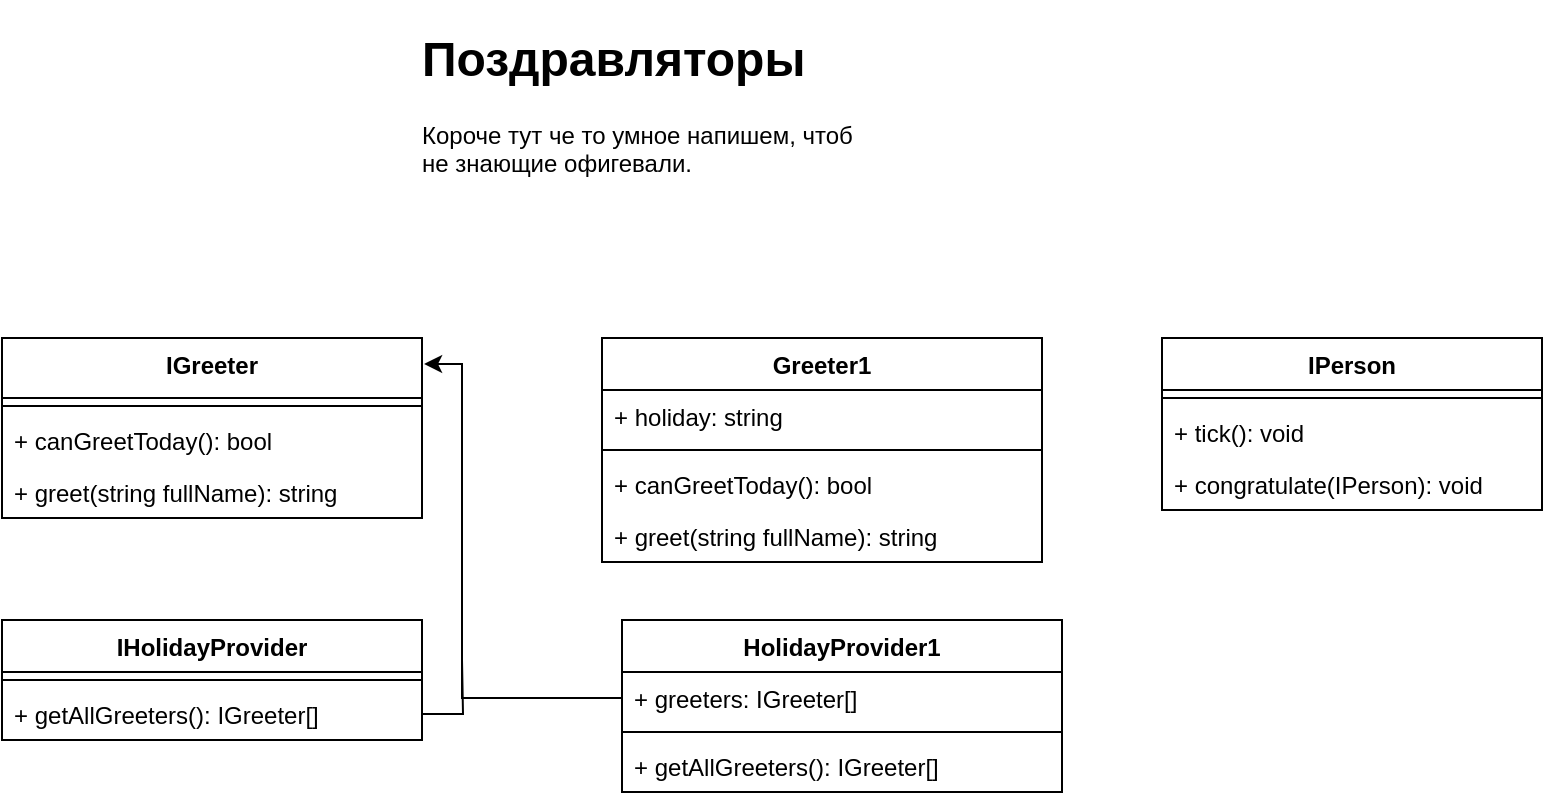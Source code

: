 <mxfile version="13.7.5" type="github">
  <diagram id="zfj7Y4V6_zD99AEIzQsG" name="Page-1">
    <mxGraphModel dx="1102" dy="606" grid="1" gridSize="10" guides="1" tooltips="1" connect="1" arrows="1" fold="1" page="1" pageScale="1" pageWidth="850" pageHeight="1100" math="0" shadow="0">
      <root>
        <mxCell id="0" />
        <mxCell id="1" parent="0" />
        <mxCell id="0NG2o_GnQQEdI1atIlYc-1" value="IGreeter" style="swimlane;fontStyle=1;align=center;verticalAlign=top;childLayout=stackLayout;horizontal=1;startSize=30;horizontalStack=0;resizeParent=1;resizeParentMax=0;resizeLast=0;collapsible=1;marginBottom=0;" parent="1" vertex="1">
          <mxGeometry x="30" y="169" width="210" height="90" as="geometry" />
        </mxCell>
        <mxCell id="0NG2o_GnQQEdI1atIlYc-3" value="" style="line;strokeWidth=1;fillColor=none;align=left;verticalAlign=middle;spacingTop=-1;spacingLeft=3;spacingRight=3;rotatable=0;labelPosition=right;points=[];portConstraint=eastwest;" parent="0NG2o_GnQQEdI1atIlYc-1" vertex="1">
          <mxGeometry y="30" width="210" height="8" as="geometry" />
        </mxCell>
        <mxCell id="0NG2o_GnQQEdI1atIlYc-4" value="+ canGreetToday(): bool" style="text;strokeColor=none;fillColor=none;align=left;verticalAlign=top;spacingLeft=4;spacingRight=4;overflow=hidden;rotatable=0;points=[[0,0.5],[1,0.5]];portConstraint=eastwest;" parent="0NG2o_GnQQEdI1atIlYc-1" vertex="1">
          <mxGeometry y="38" width="210" height="26" as="geometry" />
        </mxCell>
        <mxCell id="ERKOEo-BPeDAUGeBBKhW-2" value="+ greet(string fullName): string" style="text;strokeColor=none;fillColor=none;align=left;verticalAlign=top;spacingLeft=4;spacingRight=4;overflow=hidden;rotatable=0;points=[[0,0.5],[1,0.5]];portConstraint=eastwest;" vertex="1" parent="0NG2o_GnQQEdI1atIlYc-1">
          <mxGeometry y="64" width="210" height="26" as="geometry" />
        </mxCell>
        <mxCell id="0NG2o_GnQQEdI1atIlYc-5" value="HolidayProvider1" style="swimlane;fontStyle=1;align=center;verticalAlign=top;childLayout=stackLayout;horizontal=1;startSize=26;horizontalStack=0;resizeParent=1;resizeParentMax=0;resizeLast=0;collapsible=1;marginBottom=0;" parent="1" vertex="1">
          <mxGeometry x="340" y="310" width="220" height="86" as="geometry" />
        </mxCell>
        <mxCell id="0NG2o_GnQQEdI1atIlYc-6" value="+ greeters: IGreeter[]" style="text;strokeColor=none;fillColor=none;align=left;verticalAlign=top;spacingLeft=4;spacingRight=4;overflow=hidden;rotatable=0;points=[[0,0.5],[1,0.5]];portConstraint=eastwest;" parent="0NG2o_GnQQEdI1atIlYc-5" vertex="1">
          <mxGeometry y="26" width="220" height="26" as="geometry" />
        </mxCell>
        <mxCell id="0NG2o_GnQQEdI1atIlYc-7" value="" style="line;strokeWidth=1;fillColor=none;align=left;verticalAlign=middle;spacingTop=-1;spacingLeft=3;spacingRight=3;rotatable=0;labelPosition=right;points=[];portConstraint=eastwest;" parent="0NG2o_GnQQEdI1atIlYc-5" vertex="1">
          <mxGeometry y="52" width="220" height="8" as="geometry" />
        </mxCell>
        <mxCell id="0NG2o_GnQQEdI1atIlYc-8" value="+ getAllGreeters(): IGreeter[]" style="text;strokeColor=none;fillColor=none;align=left;verticalAlign=top;spacingLeft=4;spacingRight=4;overflow=hidden;rotatable=0;points=[[0,0.5],[1,0.5]];portConstraint=eastwest;" parent="0NG2o_GnQQEdI1atIlYc-5" vertex="1">
          <mxGeometry y="60" width="220" height="26" as="geometry" />
        </mxCell>
        <mxCell id="0NG2o_GnQQEdI1atIlYc-15" value="IHolidayProvider" style="swimlane;fontStyle=1;align=center;verticalAlign=top;childLayout=stackLayout;horizontal=1;startSize=26;horizontalStack=0;resizeParent=1;resizeParentMax=0;resizeLast=0;collapsible=1;marginBottom=0;" parent="1" vertex="1">
          <mxGeometry x="30" y="310" width="210" height="60" as="geometry" />
        </mxCell>
        <mxCell id="0NG2o_GnQQEdI1atIlYc-17" value="" style="line;strokeWidth=1;fillColor=none;align=left;verticalAlign=middle;spacingTop=-1;spacingLeft=3;spacingRight=3;rotatable=0;labelPosition=right;points=[];portConstraint=eastwest;" parent="0NG2o_GnQQEdI1atIlYc-15" vertex="1">
          <mxGeometry y="26" width="210" height="8" as="geometry" />
        </mxCell>
        <mxCell id="0NG2o_GnQQEdI1atIlYc-18" value="+ getAllGreeters(): IGreeter[]" style="text;strokeColor=none;fillColor=none;align=left;verticalAlign=top;spacingLeft=4;spacingRight=4;overflow=hidden;rotatable=0;points=[[0,0.5],[1,0.5]];portConstraint=eastwest;" parent="0NG2o_GnQQEdI1atIlYc-15" vertex="1">
          <mxGeometry y="34" width="210" height="26" as="geometry" />
        </mxCell>
        <mxCell id="ERKOEo-BPeDAUGeBBKhW-11" style="edgeStyle=orthogonalEdgeStyle;rounded=0;orthogonalLoop=1;jettySize=auto;html=1;entryX=1.005;entryY=0.144;entryDx=0;entryDy=0;entryPerimeter=0;endArrow=classic;endFill=1;strokeColor=#000000;" edge="1" parent="1" source="0NG2o_GnQQEdI1atIlYc-6" target="0NG2o_GnQQEdI1atIlYc-1">
          <mxGeometry relative="1" as="geometry">
            <Array as="points">
              <mxPoint x="260" y="349" />
              <mxPoint x="260" y="182" />
            </Array>
          </mxGeometry>
        </mxCell>
        <mxCell id="ERKOEo-BPeDAUGeBBKhW-13" style="edgeStyle=orthogonalEdgeStyle;rounded=0;orthogonalLoop=1;jettySize=auto;html=1;endArrow=none;endFill=0;strokeColor=#000000;" edge="1" parent="1" source="0NG2o_GnQQEdI1atIlYc-18">
          <mxGeometry relative="1" as="geometry">
            <mxPoint x="260" y="330" as="targetPoint" />
          </mxGeometry>
        </mxCell>
        <mxCell id="ERKOEo-BPeDAUGeBBKhW-14" value="&lt;h1&gt;Поздравляторы&lt;br&gt;&lt;/h1&gt;&lt;p&gt;Короче тут че то умное напишем, чтоб не знающие офигевали.&lt;br&gt;&lt;/p&gt;" style="text;html=1;strokeColor=none;fillColor=none;spacing=5;spacingTop=-20;whiteSpace=wrap;overflow=hidden;rounded=0;" vertex="1" parent="1">
          <mxGeometry x="235" y="10" width="235" height="100" as="geometry" />
        </mxCell>
        <mxCell id="ERKOEo-BPeDAUGeBBKhW-15" value="IPerson" style="swimlane;fontStyle=1;align=center;verticalAlign=top;childLayout=stackLayout;horizontal=1;startSize=26;horizontalStack=0;resizeParent=1;resizeParentMax=0;resizeLast=0;collapsible=1;marginBottom=0;" vertex="1" parent="1">
          <mxGeometry x="610" y="169" width="190" height="86" as="geometry" />
        </mxCell>
        <mxCell id="ERKOEo-BPeDAUGeBBKhW-17" value="" style="line;strokeWidth=1;fillColor=none;align=left;verticalAlign=middle;spacingTop=-1;spacingLeft=3;spacingRight=3;rotatable=0;labelPosition=right;points=[];portConstraint=eastwest;" vertex="1" parent="ERKOEo-BPeDAUGeBBKhW-15">
          <mxGeometry y="26" width="190" height="8" as="geometry" />
        </mxCell>
        <mxCell id="ERKOEo-BPeDAUGeBBKhW-18" value="+ tick(): void" style="text;strokeColor=none;fillColor=none;align=left;verticalAlign=top;spacingLeft=4;spacingRight=4;overflow=hidden;rotatable=0;points=[[0,0.5],[1,0.5]];portConstraint=eastwest;" vertex="1" parent="ERKOEo-BPeDAUGeBBKhW-15">
          <mxGeometry y="34" width="190" height="26" as="geometry" />
        </mxCell>
        <mxCell id="ERKOEo-BPeDAUGeBBKhW-21" value="+ congratulate(IPerson): void" style="text;strokeColor=none;fillColor=none;align=left;verticalAlign=top;spacingLeft=4;spacingRight=4;overflow=hidden;rotatable=0;points=[[0,0.5],[1,0.5]];portConstraint=eastwest;" vertex="1" parent="ERKOEo-BPeDAUGeBBKhW-15">
          <mxGeometry y="60" width="190" height="26" as="geometry" />
        </mxCell>
        <mxCell id="0NG2o_GnQQEdI1atIlYc-9" value="Greeter1" style="swimlane;fontStyle=1;align=center;verticalAlign=top;childLayout=stackLayout;horizontal=1;startSize=26;horizontalStack=0;resizeParent=1;resizeParentMax=0;resizeLast=0;collapsible=1;marginBottom=0;" parent="1" vertex="1">
          <mxGeometry x="330" y="169" width="220" height="112" as="geometry" />
        </mxCell>
        <mxCell id="0NG2o_GnQQEdI1atIlYc-10" value="+ holiday: string" style="text;strokeColor=none;fillColor=none;align=left;verticalAlign=top;spacingLeft=4;spacingRight=4;overflow=hidden;rotatable=0;points=[[0,0.5],[1,0.5]];portConstraint=eastwest;" parent="0NG2o_GnQQEdI1atIlYc-9" vertex="1">
          <mxGeometry y="26" width="220" height="26" as="geometry" />
        </mxCell>
        <mxCell id="0NG2o_GnQQEdI1atIlYc-11" value="" style="line;strokeWidth=1;fillColor=none;align=left;verticalAlign=middle;spacingTop=-1;spacingLeft=3;spacingRight=3;rotatable=0;labelPosition=right;points=[];portConstraint=eastwest;" parent="0NG2o_GnQQEdI1atIlYc-9" vertex="1">
          <mxGeometry y="52" width="220" height="8" as="geometry" />
        </mxCell>
        <mxCell id="0NG2o_GnQQEdI1atIlYc-12" value="+ canGreetToday(): bool" style="text;strokeColor=none;fillColor=none;align=left;verticalAlign=top;spacingLeft=4;spacingRight=4;overflow=hidden;rotatable=0;points=[[0,0.5],[1,0.5]];portConstraint=eastwest;" parent="0NG2o_GnQQEdI1atIlYc-9" vertex="1">
          <mxGeometry y="60" width="220" height="26" as="geometry" />
        </mxCell>
        <mxCell id="ERKOEo-BPeDAUGeBBKhW-20" value="+ greet(string fullName): string" style="text;strokeColor=none;fillColor=none;align=left;verticalAlign=top;spacingLeft=4;spacingRight=4;overflow=hidden;rotatable=0;points=[[0,0.5],[1,0.5]];portConstraint=eastwest;" vertex="1" parent="0NG2o_GnQQEdI1atIlYc-9">
          <mxGeometry y="86" width="220" height="26" as="geometry" />
        </mxCell>
      </root>
    </mxGraphModel>
  </diagram>
</mxfile>
